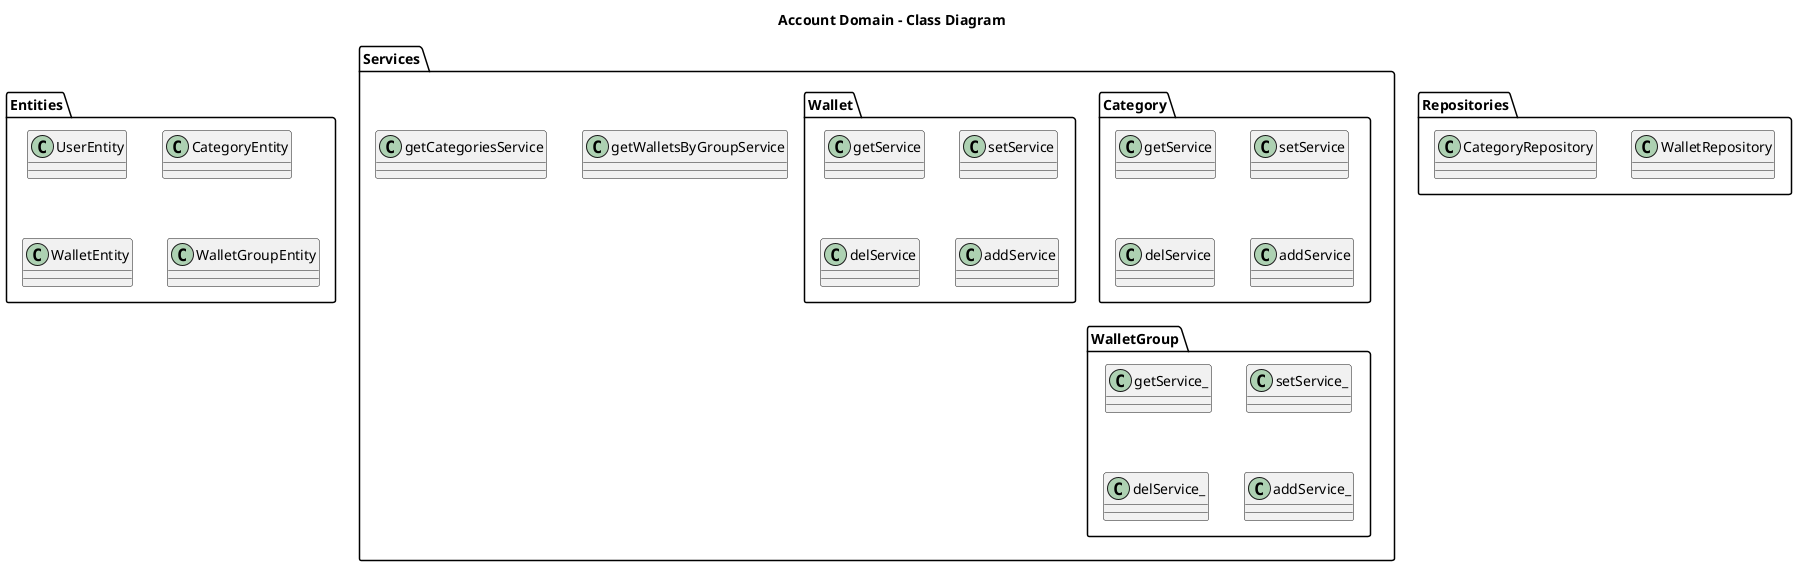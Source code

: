 @startuml

title Account Domain - Class Diagram

folder Entities {
  class UserEntity
  class CategoryEntity
  class WalletEntity
  class WalletGroupEntity
}

folder Repositories {
  class WalletRepository
  
  class CategoryRepository
}

folder Services {
  class getWalletsByGroupService
  
  class getCategoriesService
  
  folder Category {
    class getService
    class setService
    class delService
    class addService
  }
  
  folder Wallet {
    class getService.
    class setService.
    class delService.
    class addService.
  }
  
  folder WalletGroup {
    class getService_
    class setService_
    class delService_
    class addService_
  }
}

@enduml